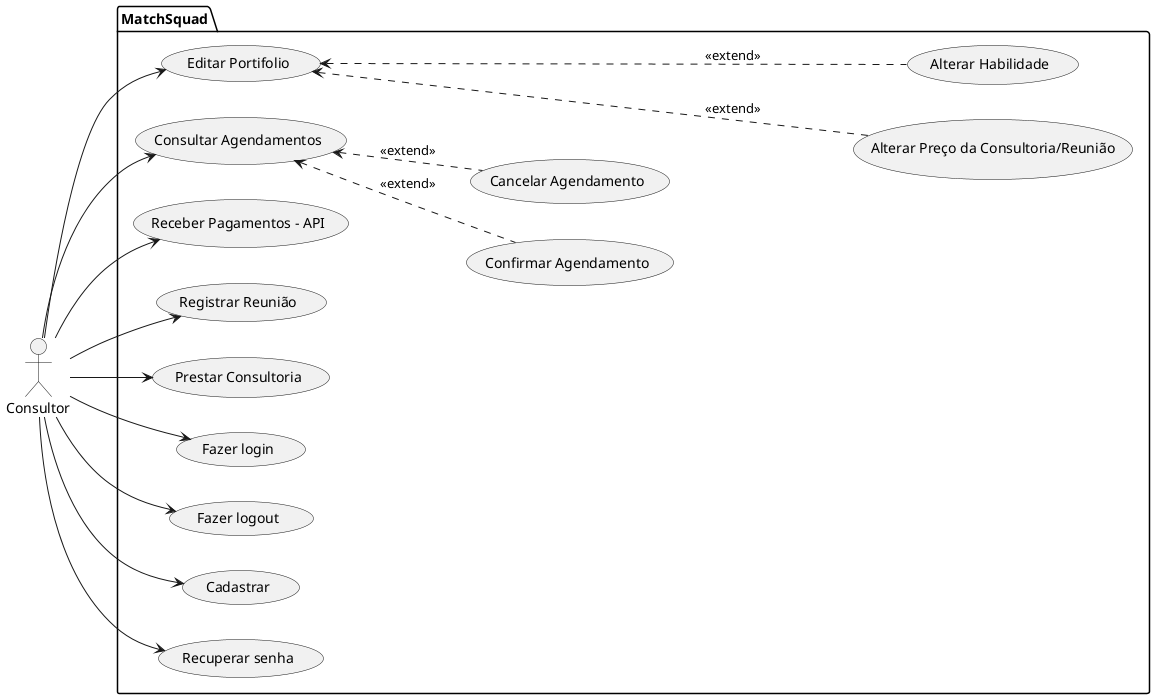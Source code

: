 @startuml "Consultor use-cases"

left to right direction

actor Consultor as CO

package MatchSquad{
usecase "Consultar Agendamentos" as UC1
usecase "Confirmar Agendamento" as UC2
usecase "Cancelar Agendamento" as UC3
usecase "Editar Portifolio" as UC4
usecase "Receber Pagamentos - API" as UC5
usecase "Registrar Reunião" as UC6
usecase "Prestar Consultoria" as UC7
usecase "Alterar Preço da Consultoria/Reunião" as UC8
usecase "Alterar Habilidade" as UC9
usecase "Fazer login" as UC10
usecase "Fazer logout" as UC11
usecase "Cadastrar" as UC12
usecase "Recuperar senha" as UC13
}

CO --> UC1
CO --> UC4
CO --> UC5
CO --> UC6
CO --> UC7
CO --> UC10
CO --> UC11
CO --> UC12
CO --> UC13


(UC2).up.>(UC1) : <<extend>>
(UC3).up.>(UC1) : <<extend>>

(UC8)..up..>(UC4) : <<extend>>
(UC9)..up..>(UC4) : <<extend>>

@enduml